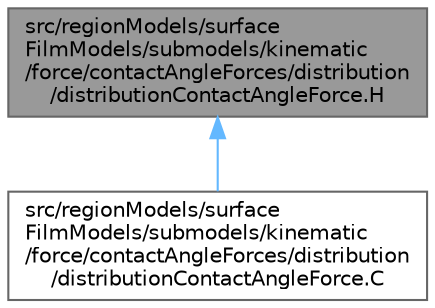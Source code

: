 digraph "src/regionModels/surfaceFilmModels/submodels/kinematic/force/contactAngleForces/distribution/distributionContactAngleForce.H"
{
 // LATEX_PDF_SIZE
  bgcolor="transparent";
  edge [fontname=Helvetica,fontsize=10,labelfontname=Helvetica,labelfontsize=10];
  node [fontname=Helvetica,fontsize=10,shape=box,height=0.2,width=0.4];
  Node1 [id="Node000001",label="src/regionModels/surface\lFilmModels/submodels/kinematic\l/force/contactAngleForces/distribution\l/distributionContactAngleForce.H",height=0.2,width=0.4,color="gray40", fillcolor="grey60", style="filled", fontcolor="black",tooltip=" "];
  Node1 -> Node2 [id="edge1_Node000001_Node000002",dir="back",color="steelblue1",style="solid",tooltip=" "];
  Node2 [id="Node000002",label="src/regionModels/surface\lFilmModels/submodels/kinematic\l/force/contactAngleForces/distribution\l/distributionContactAngleForce.C",height=0.2,width=0.4,color="grey40", fillcolor="white", style="filled",URL="$distributionContactAngleForce_8C.html",tooltip=" "];
}
